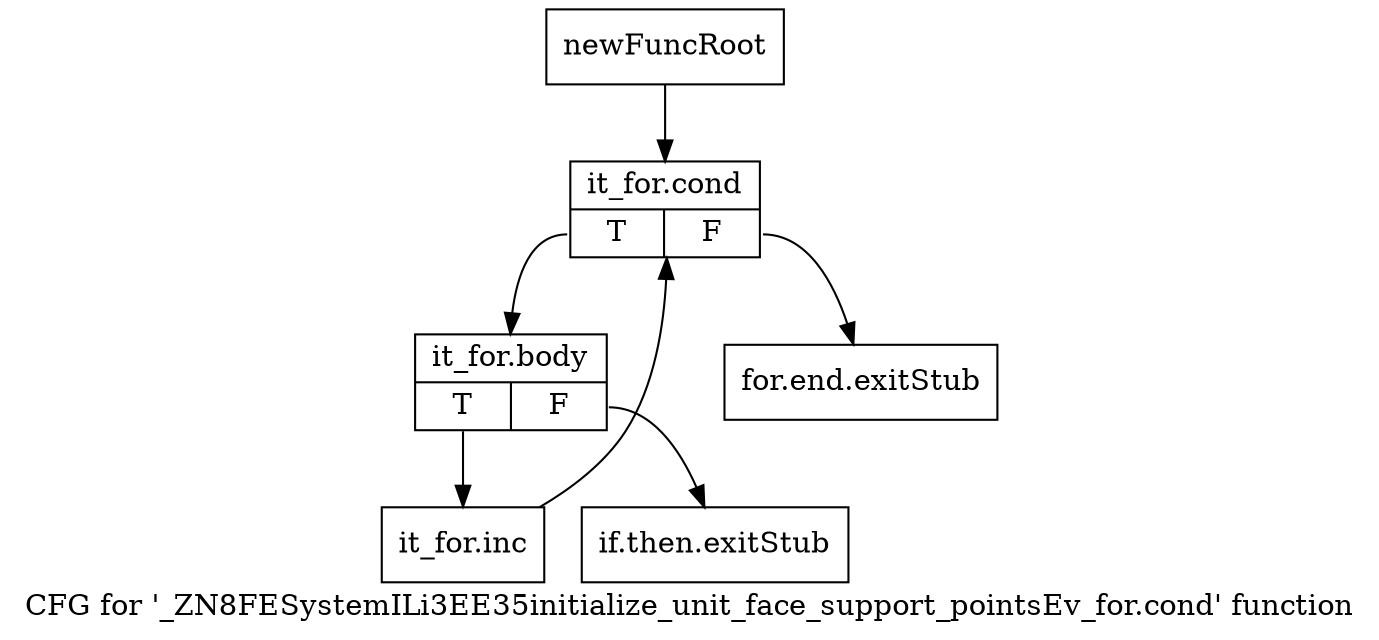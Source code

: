 digraph "CFG for '_ZN8FESystemILi3EE35initialize_unit_face_support_pointsEv_for.cond' function" {
	label="CFG for '_ZN8FESystemILi3EE35initialize_unit_face_support_pointsEv_for.cond' function";

	Node0x915d220 [shape=record,label="{newFuncRoot}"];
	Node0x915d220 -> Node0x915d310;
	Node0x915d270 [shape=record,label="{for.end.exitStub}"];
	Node0x915d2c0 [shape=record,label="{if.then.exitStub}"];
	Node0x915d310 [shape=record,label="{it_for.cond|{<s0>T|<s1>F}}"];
	Node0x915d310:s0 -> Node0x915d360;
	Node0x915d310:s1 -> Node0x915d270;
	Node0x915d360 [shape=record,label="{it_for.body|{<s0>T|<s1>F}}"];
	Node0x915d360:s0 -> Node0x915d3b0;
	Node0x915d360:s1 -> Node0x915d2c0;
	Node0x915d3b0 [shape=record,label="{it_for.inc}"];
	Node0x915d3b0 -> Node0x915d310;
}

